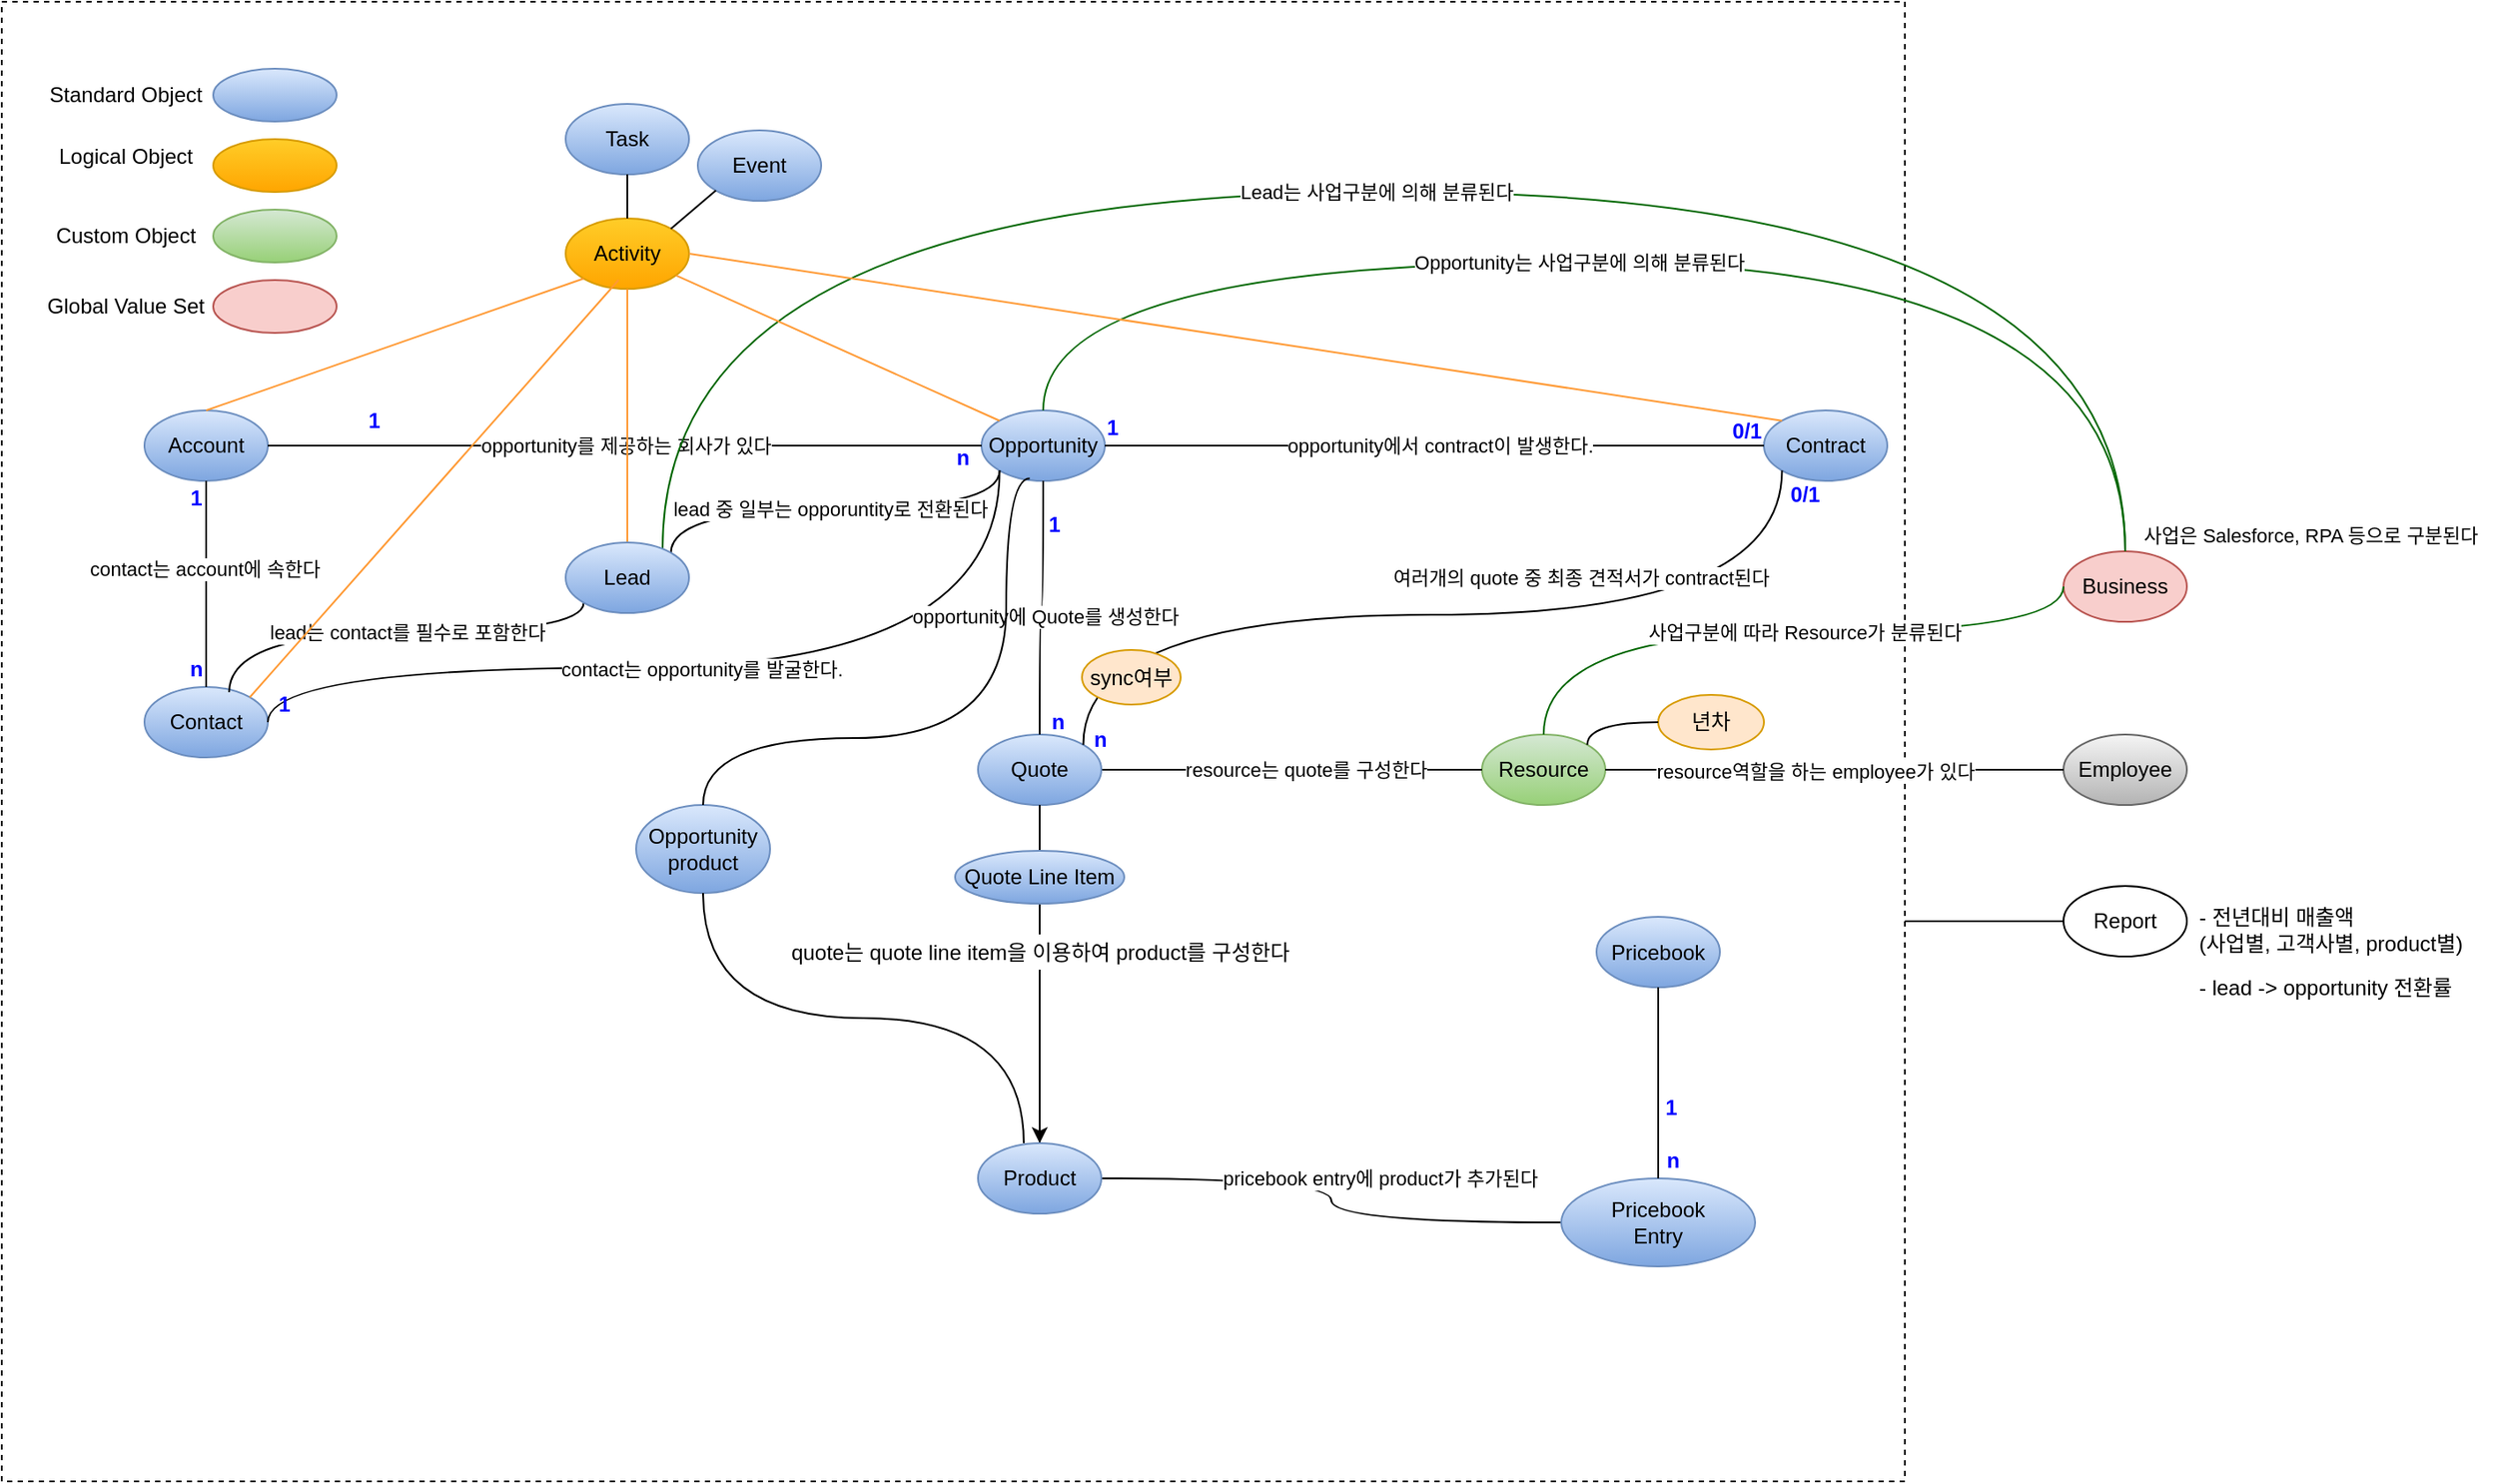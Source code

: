 <mxfile version="16.4.11" type="github" pages="2">
  <diagram name="개념설계_v.0.2" id="VIyfZrgjUmjOnROjC0iL">
    <mxGraphModel dx="2366" dy="1460" grid="1" gridSize="10" guides="1" tooltips="1" connect="1" arrows="1" fold="1" page="1" pageScale="1" pageWidth="1169" pageHeight="827" math="0" shadow="0">
      <root>
        <mxCell id="7ZfzM7J3tI2GsUzfOU1N-0" />
        <mxCell id="7ZfzM7J3tI2GsUzfOU1N-1" parent="7ZfzM7J3tI2GsUzfOU1N-0" />
        <mxCell id="7ZfzM7J3tI2GsUzfOU1N-2" value="" style="rounded=0;whiteSpace=wrap;html=1;fillColor=none;dashed=1;strokeWidth=1;" parent="7ZfzM7J3tI2GsUzfOU1N-1" vertex="1">
          <mxGeometry x="-1140" y="-88" width="1080" height="840" as="geometry" />
        </mxCell>
        <mxCell id="7ZfzM7J3tI2GsUzfOU1N-3" value="Account" style="ellipse;whiteSpace=wrap;html=1;fillColor=#dae8fc;gradientColor=#7ea6e0;strokeColor=#6c8ebf;" parent="7ZfzM7J3tI2GsUzfOU1N-1" vertex="1">
          <mxGeometry x="-1059" y="144" width="70" height="40" as="geometry" />
        </mxCell>
        <mxCell id="7ZfzM7J3tI2GsUzfOU1N-4" value="Contact" style="ellipse;whiteSpace=wrap;html=1;fillColor=#dae8fc;gradientColor=#7ea6e0;strokeColor=#6c8ebf;" parent="7ZfzM7J3tI2GsUzfOU1N-1" vertex="1">
          <mxGeometry x="-1059" y="301" width="70" height="40" as="geometry" />
        </mxCell>
        <mxCell id="7ZfzM7J3tI2GsUzfOU1N-5" value="Opportunity" style="ellipse;whiteSpace=wrap;html=1;fillColor=#dae8fc;gradientColor=#7ea6e0;strokeColor=#6c8ebf;" parent="7ZfzM7J3tI2GsUzfOU1N-1" vertex="1">
          <mxGeometry x="-584" y="144" width="70" height="40" as="geometry" />
        </mxCell>
        <mxCell id="7ZfzM7J3tI2GsUzfOU1N-6" value="Contract" style="ellipse;whiteSpace=wrap;html=1;fillColor=#dae8fc;gradientColor=#7ea6e0;strokeColor=#6c8ebf;" parent="7ZfzM7J3tI2GsUzfOU1N-1" vertex="1">
          <mxGeometry x="-140" y="144" width="70" height="40" as="geometry" />
        </mxCell>
        <mxCell id="7ZfzM7J3tI2GsUzfOU1N-7" value="Resource" style="ellipse;whiteSpace=wrap;html=1;fillColor=#d5e8d4;strokeColor=#82b366;gradientColor=#97d077;" parent="7ZfzM7J3tI2GsUzfOU1N-1" vertex="1">
          <mxGeometry x="-300" y="328" width="70" height="40" as="geometry" />
        </mxCell>
        <mxCell id="7ZfzM7J3tI2GsUzfOU1N-8" value="Pricebook" style="ellipse;whiteSpace=wrap;html=1;fillColor=#dae8fc;gradientColor=#7ea6e0;strokeColor=#6c8ebf;" parent="7ZfzM7J3tI2GsUzfOU1N-1" vertex="1">
          <mxGeometry x="-235" y="431.5" width="70" height="40" as="geometry" />
        </mxCell>
        <mxCell id="7ZfzM7J3tI2GsUzfOU1N-10" value="Business" style="ellipse;whiteSpace=wrap;html=1;fillColor=#f8cecc;strokeColor=#b85450;" parent="7ZfzM7J3tI2GsUzfOU1N-1" vertex="1">
          <mxGeometry x="30" y="224" width="70" height="40" as="geometry" />
        </mxCell>
        <mxCell id="7ZfzM7J3tI2GsUzfOU1N-12" value="Employee" style="ellipse;whiteSpace=wrap;html=1;fillColor=#f5f5f5;strokeColor=#666666;gradientColor=#b3b3b3;" parent="7ZfzM7J3tI2GsUzfOU1N-1" vertex="1">
          <mxGeometry x="30" y="328" width="70" height="40" as="geometry" />
        </mxCell>
        <mxCell id="7ZfzM7J3tI2GsUzfOU1N-13" style="edgeStyle=orthogonalEdgeStyle;orthogonalLoop=1;jettySize=auto;html=1;entryX=0.5;entryY=1;entryDx=0;entryDy=0;strokeColor=default;curved=1;endArrow=none;endFill=0;exitX=0.5;exitY=0;exitDx=0;exitDy=0;startArrow=none;" parent="7ZfzM7J3tI2GsUzfOU1N-1" source="7ZfzM7J3tI2GsUzfOU1N-4" target="7ZfzM7J3tI2GsUzfOU1N-3" edge="1">
          <mxGeometry relative="1" as="geometry">
            <mxPoint x="-1024" y="264" as="sourcePoint" />
            <mxPoint x="-774" y="274" as="targetPoint" />
          </mxGeometry>
        </mxCell>
        <mxCell id="7ZfzM7J3tI2GsUzfOU1N-14" value="contact는 account에 속한다" style="edgeLabel;html=1;align=center;verticalAlign=middle;resizable=0;points=[];" parent="7ZfzM7J3tI2GsUzfOU1N-13" vertex="1" connectable="0">
          <mxGeometry x="0.153" y="1" relative="1" as="geometry">
            <mxPoint as="offset" />
          </mxGeometry>
        </mxCell>
        <mxCell id="7ZfzM7J3tI2GsUzfOU1N-15" style="edgeStyle=orthogonalEdgeStyle;orthogonalLoop=1;jettySize=auto;html=1;entryX=1;entryY=0.5;entryDx=0;entryDy=0;strokeColor=default;curved=1;endArrow=none;endFill=0;exitX=0;exitY=0.5;exitDx=0;exitDy=0;" parent="7ZfzM7J3tI2GsUzfOU1N-1" source="7ZfzM7J3tI2GsUzfOU1N-6" target="7ZfzM7J3tI2GsUzfOU1N-5" edge="1">
          <mxGeometry relative="1" as="geometry">
            <mxPoint x="-404" y="354" as="sourcePoint" />
            <mxPoint x="-334" y="274" as="targetPoint" />
          </mxGeometry>
        </mxCell>
        <mxCell id="7ZfzM7J3tI2GsUzfOU1N-16" value="opportunity에서 contract이 발생한다." style="edgeLabel;html=1;align=center;verticalAlign=middle;resizable=0;points=[];" parent="7ZfzM7J3tI2GsUzfOU1N-15" vertex="1" connectable="0">
          <mxGeometry x="-0.127" y="1" relative="1" as="geometry">
            <mxPoint x="-21" y="-1" as="offset" />
          </mxGeometry>
        </mxCell>
        <mxCell id="7ZfzM7J3tI2GsUzfOU1N-17" style="edgeStyle=orthogonalEdgeStyle;orthogonalLoop=1;jettySize=auto;html=1;entryX=1;entryY=0.5;entryDx=0;entryDy=0;strokeColor=default;curved=1;endArrow=none;endFill=0;exitX=0;exitY=0.5;exitDx=0;exitDy=0;" parent="7ZfzM7J3tI2GsUzfOU1N-1" source="7ZfzM7J3tI2GsUzfOU1N-78" target="7ZfzM7J3tI2GsUzfOU1N-29" edge="1">
          <mxGeometry relative="1" as="geometry">
            <mxPoint x="-506.251" y="649.858" as="sourcePoint" />
            <mxPoint x="-376" y="554" as="targetPoint" />
          </mxGeometry>
        </mxCell>
        <mxCell id="7ZfzM7J3tI2GsUzfOU1N-18" value="pricebook entry에 product가 추가된다" style="edgeLabel;html=1;align=center;verticalAlign=middle;resizable=0;points=[];" parent="7ZfzM7J3tI2GsUzfOU1N-17" vertex="1" connectable="0">
          <mxGeometry x="0.116" y="6" relative="1" as="geometry">
            <mxPoint x="31" y="-6" as="offset" />
          </mxGeometry>
        </mxCell>
        <mxCell id="7ZfzM7J3tI2GsUzfOU1N-21" style="edgeStyle=orthogonalEdgeStyle;orthogonalLoop=1;jettySize=auto;html=1;strokeColor=default;curved=1;endArrow=none;endFill=0;entryX=0;entryY=0.5;entryDx=0;entryDy=0;" parent="7ZfzM7J3tI2GsUzfOU1N-1" target="7ZfzM7J3tI2GsUzfOU1N-12" edge="1">
          <mxGeometry relative="1" as="geometry">
            <mxPoint x="-230" y="348" as="sourcePoint" />
            <mxPoint x="-130" y="308" as="targetPoint" />
          </mxGeometry>
        </mxCell>
        <mxCell id="7ZfzM7J3tI2GsUzfOU1N-22" value="resource역할을 하는 employee가 있다" style="edgeLabel;html=1;align=center;verticalAlign=middle;resizable=0;points=[];" parent="7ZfzM7J3tI2GsUzfOU1N-21" vertex="1" connectable="0">
          <mxGeometry x="-0.138" y="-6" relative="1" as="geometry">
            <mxPoint x="6" y="-6" as="offset" />
          </mxGeometry>
        </mxCell>
        <mxCell id="7ZfzM7J3tI2GsUzfOU1N-23" value="opportunity를 제공하는 회사가 있다" style="edgeStyle=orthogonalEdgeStyle;orthogonalLoop=1;jettySize=auto;html=1;entryX=0;entryY=0.5;entryDx=0;entryDy=0;strokeColor=default;curved=1;endArrow=none;endFill=0;exitX=1;exitY=0.5;exitDx=0;exitDy=0;" parent="7ZfzM7J3tI2GsUzfOU1N-1" source="7ZfzM7J3tI2GsUzfOU1N-3" target="7ZfzM7J3tI2GsUzfOU1N-5" edge="1">
          <mxGeometry relative="1" as="geometry">
            <mxPoint x="-669" y="254" as="sourcePoint" />
            <mxPoint x="-789" y="264" as="targetPoint" />
          </mxGeometry>
        </mxCell>
        <mxCell id="7ZfzM7J3tI2GsUzfOU1N-24" style="edgeStyle=orthogonalEdgeStyle;orthogonalLoop=1;jettySize=auto;html=1;strokeColor=default;curved=1;endArrow=none;endFill=0;exitX=1;exitY=0.5;exitDx=0;exitDy=0;entryX=0;entryY=1;entryDx=0;entryDy=0;" parent="7ZfzM7J3tI2GsUzfOU1N-1" source="7ZfzM7J3tI2GsUzfOU1N-4" target="7ZfzM7J3tI2GsUzfOU1N-5" edge="1">
          <mxGeometry relative="1" as="geometry">
            <mxPoint x="-949" y="314" as="sourcePoint" />
            <mxPoint x="-800" y="254" as="targetPoint" />
            <Array as="points">
              <mxPoint x="-989" y="290" />
              <mxPoint x="-573" y="290" />
            </Array>
          </mxGeometry>
        </mxCell>
        <mxCell id="7ZfzM7J3tI2GsUzfOU1N-25" value="contact는 opportunity를 발굴한다." style="edgeLabel;html=1;align=center;verticalAlign=middle;resizable=0;points=[];" parent="7ZfzM7J3tI2GsUzfOU1N-24" vertex="1" connectable="0">
          <mxGeometry x="-0.108" y="-24" relative="1" as="geometry">
            <mxPoint x="28" y="-23" as="offset" />
          </mxGeometry>
        </mxCell>
        <mxCell id="7ZfzM7J3tI2GsUzfOU1N-26" style="edgeStyle=orthogonalEdgeStyle;orthogonalLoop=1;jettySize=auto;html=1;entryX=0;entryY=0.5;entryDx=0;entryDy=0;strokeColor=default;curved=1;endArrow=none;endFill=0;exitX=1;exitY=0.5;exitDx=0;exitDy=0;" parent="7ZfzM7J3tI2GsUzfOU1N-1" source="7ZfzM7J3tI2GsUzfOU1N-28" target="7ZfzM7J3tI2GsUzfOU1N-7" edge="1">
          <mxGeometry relative="1" as="geometry">
            <mxPoint x="-630" y="513" as="sourcePoint" />
            <mxPoint x="-744.251" y="442.142" as="targetPoint" />
          </mxGeometry>
        </mxCell>
        <mxCell id="7ZfzM7J3tI2GsUzfOU1N-27" value="resource는 quote를 구성한다" style="edgeLabel;html=1;align=center;verticalAlign=middle;resizable=0;points=[];" parent="7ZfzM7J3tI2GsUzfOU1N-26" vertex="1" connectable="0">
          <mxGeometry x="-0.085" y="4" relative="1" as="geometry">
            <mxPoint x="17" y="4" as="offset" />
          </mxGeometry>
        </mxCell>
        <mxCell id="7ZfzM7J3tI2GsUzfOU1N-28" value="Quote" style="ellipse;whiteSpace=wrap;html=1;fillColor=#dae8fc;gradientColor=#7ea6e0;strokeColor=#6c8ebf;" parent="7ZfzM7J3tI2GsUzfOU1N-1" vertex="1">
          <mxGeometry x="-586" y="328" width="70" height="40" as="geometry" />
        </mxCell>
        <mxCell id="E_pu-ZzP1Rj0ZHk3o1VD-2" style="edgeStyle=orthogonalEdgeStyle;rounded=0;orthogonalLoop=1;jettySize=auto;html=1;" parent="7ZfzM7J3tI2GsUzfOU1N-1" source="7ZfzM7J3tI2GsUzfOU1N-29" edge="1">
          <mxGeometry relative="1" as="geometry">
            <mxPoint x="-551" y="560" as="targetPoint" />
          </mxGeometry>
        </mxCell>
        <mxCell id="7ZfzM7J3tI2GsUzfOU1N-29" value="Product" style="ellipse;whiteSpace=wrap;html=1;fillColor=#dae8fc;gradientColor=#7ea6e0;strokeColor=#6c8ebf;" parent="7ZfzM7J3tI2GsUzfOU1N-1" vertex="1">
          <mxGeometry x="-586" y="560" width="70" height="40" as="geometry" />
        </mxCell>
        <mxCell id="7ZfzM7J3tI2GsUzfOU1N-33" value="" style="edgeStyle=orthogonalEdgeStyle;orthogonalLoop=1;jettySize=auto;html=1;strokeColor=default;curved=1;endArrow=none;endFill=0;exitX=1;exitY=0;exitDx=0;exitDy=0;entryX=0;entryY=1;entryDx=0;entryDy=0;" parent="7ZfzM7J3tI2GsUzfOU1N-1" source="7ZfzM7J3tI2GsUzfOU1N-28" target="7ZfzM7J3tI2GsUzfOU1N-6" edge="1">
          <mxGeometry relative="1" as="geometry">
            <mxPoint x="-430.0" y="320" as="sourcePoint" />
            <mxPoint x="-214" y="204" as="targetPoint" />
            <Array as="points">
              <mxPoint x="-526" y="260" />
              <mxPoint x="-130" y="260" />
            </Array>
          </mxGeometry>
        </mxCell>
        <mxCell id="7ZfzM7J3tI2GsUzfOU1N-34" value="여러개의 quote 중 최종 견적서가 contract된다" style="edgeLabel;html=1;align=center;verticalAlign=middle;resizable=0;points=[];" parent="7ZfzM7J3tI2GsUzfOU1N-33" vertex="1" connectable="0">
          <mxGeometry x="-0.173" y="4" relative="1" as="geometry">
            <mxPoint x="127" y="-17" as="offset" />
          </mxGeometry>
        </mxCell>
        <mxCell id="7ZfzM7J3tI2GsUzfOU1N-36" value="lead 중 일부는 opporuntity로 전환된다" style="edgeStyle=orthogonalEdgeStyle;orthogonalLoop=1;jettySize=auto;html=1;entryX=0;entryY=1;entryDx=0;entryDy=0;strokeColor=default;curved=1;endArrow=none;endFill=0;exitX=1;exitY=0;exitDx=0;exitDy=0;" parent="7ZfzM7J3tI2GsUzfOU1N-1" source="7ZfzM7J3tI2GsUzfOU1N-35" target="7ZfzM7J3tI2GsUzfOU1N-5" edge="1">
          <mxGeometry x="-0.013" relative="1" as="geometry">
            <mxPoint x="-730" y="230" as="sourcePoint" />
            <mxPoint x="-262" y="280" as="targetPoint" />
            <Array as="points">
              <mxPoint x="-760" y="200" />
              <mxPoint x="-574" y="200" />
            </Array>
            <mxPoint as="offset" />
          </mxGeometry>
        </mxCell>
        <mxCell id="7ZfzM7J3tI2GsUzfOU1N-37" value="lead는 contact를 필수로 포함한다" style="edgeStyle=orthogonalEdgeStyle;orthogonalLoop=1;jettySize=auto;html=1;entryX=0.686;entryY=0.075;entryDx=0;entryDy=0;strokeColor=default;curved=1;endArrow=none;endFill=0;startArrow=none;entryPerimeter=0;exitX=0;exitY=1;exitDx=0;exitDy=0;" parent="7ZfzM7J3tI2GsUzfOU1N-1" source="7ZfzM7J3tI2GsUzfOU1N-35" target="7ZfzM7J3tI2GsUzfOU1N-4" edge="1">
          <mxGeometry x="-0.071" relative="1" as="geometry">
            <mxPoint x="-934" y="290.93" as="sourcePoint" />
            <mxPoint x="-779.749" y="249.072" as="targetPoint" />
            <Array as="points">
              <mxPoint x="-810" y="270" />
              <mxPoint x="-1011" y="270" />
            </Array>
            <mxPoint as="offset" />
          </mxGeometry>
        </mxCell>
        <mxCell id="7ZfzM7J3tI2GsUzfOU1N-38" value="" style="edgeStyle=orthogonalEdgeStyle;orthogonalLoop=1;jettySize=auto;html=1;strokeColor=default;curved=1;endArrow=none;endFill=0;exitX=0.5;exitY=1;exitDx=0;exitDy=0;" parent="7ZfzM7J3tI2GsUzfOU1N-1" source="7ZfzM7J3tI2GsUzfOU1N-5" target="7ZfzM7J3tI2GsUzfOU1N-28" edge="1">
          <mxGeometry relative="1" as="geometry">
            <mxPoint x="-551" y="194" as="sourcePoint" />
            <mxPoint x="-551" y="224" as="targetPoint" />
            <Array as="points" />
          </mxGeometry>
        </mxCell>
        <mxCell id="7ZfzM7J3tI2GsUzfOU1N-39" value="opportunity에 Quote를 생성한다" style="edgeLabel;html=1;align=center;verticalAlign=middle;resizable=0;points=[];" parent="7ZfzM7J3tI2GsUzfOU1N-38" vertex="1" connectable="0">
          <mxGeometry x="-0.177" relative="1" as="geometry">
            <mxPoint x="1" y="17" as="offset" />
          </mxGeometry>
        </mxCell>
        <mxCell id="7ZfzM7J3tI2GsUzfOU1N-40" value="Report" style="ellipse;whiteSpace=wrap;html=1;" parent="7ZfzM7J3tI2GsUzfOU1N-1" vertex="1">
          <mxGeometry x="30" y="414" width="70" height="40" as="geometry" />
        </mxCell>
        <mxCell id="7ZfzM7J3tI2GsUzfOU1N-41" value="" style="edgeStyle=orthogonalEdgeStyle;orthogonalLoop=1;jettySize=auto;html=1;strokeColor=default;curved=1;endArrow=none;endFill=0;entryX=0;entryY=0.5;entryDx=0;entryDy=0;" parent="7ZfzM7J3tI2GsUzfOU1N-1" target="7ZfzM7J3tI2GsUzfOU1N-40" edge="1">
          <mxGeometry relative="1" as="geometry">
            <mxPoint x="-60" y="434" as="sourcePoint" />
            <mxPoint x="70" y="449.998" as="targetPoint" />
            <Array as="points">
              <mxPoint x="-40" y="434" />
              <mxPoint x="-40" y="434" />
            </Array>
          </mxGeometry>
        </mxCell>
        <mxCell id="7ZfzM7J3tI2GsUzfOU1N-42" value="- 전년대비 매출액&lt;br&gt;(사업별, 고객사별, product별)" style="text;html=1;align=left;verticalAlign=middle;resizable=0;points=[];autosize=1;strokeColor=none;fillColor=none;" parent="7ZfzM7J3tI2GsUzfOU1N-1" vertex="1">
          <mxGeometry x="105" y="424" width="170" height="30" as="geometry" />
        </mxCell>
        <mxCell id="7ZfzM7J3tI2GsUzfOU1N-43" value="- lead -&amp;gt; opportunity 전환률" style="text;html=1;align=left;verticalAlign=middle;resizable=0;points=[];autosize=1;strokeColor=none;fillColor=none;" parent="7ZfzM7J3tI2GsUzfOU1N-1" vertex="1">
          <mxGeometry x="105" y="461.5" width="160" height="20" as="geometry" />
        </mxCell>
        <mxCell id="7ZfzM7J3tI2GsUzfOU1N-46" value="1" style="text;html=1;align=center;verticalAlign=middle;resizable=0;points=[];autosize=1;strokeColor=none;fillColor=none;fontStyle=1;fontColor=#0000FF;" parent="7ZfzM7J3tI2GsUzfOU1N-1" vertex="1">
          <mxGeometry x="-520" y="144" width="20" height="20" as="geometry" />
        </mxCell>
        <mxCell id="7ZfzM7J3tI2GsUzfOU1N-47" value="0/1" style="text;html=1;align=center;verticalAlign=middle;resizable=0;points=[];autosize=1;strokeColor=none;fillColor=none;fontStyle=1;fontColor=#0000FF;" parent="7ZfzM7J3tI2GsUzfOU1N-1" vertex="1">
          <mxGeometry x="-165" y="146" width="30" height="20" as="geometry" />
        </mxCell>
        <mxCell id="7ZfzM7J3tI2GsUzfOU1N-48" value="n" style="text;html=1;align=center;verticalAlign=middle;resizable=0;points=[];autosize=1;strokeColor=none;fillColor=none;fontStyle=1;fontColor=#0000FF;" parent="7ZfzM7J3tI2GsUzfOU1N-1" vertex="1">
          <mxGeometry x="-551" y="311" width="20" height="20" as="geometry" />
        </mxCell>
        <mxCell id="7ZfzM7J3tI2GsUzfOU1N-49" value="1" style="text;html=1;align=center;verticalAlign=middle;resizable=0;points=[];autosize=1;strokeColor=none;fillColor=none;fontStyle=1;fontColor=#0000FF;" parent="7ZfzM7J3tI2GsUzfOU1N-1" vertex="1">
          <mxGeometry x="-553" y="199" width="20" height="20" as="geometry" />
        </mxCell>
        <mxCell id="7ZfzM7J3tI2GsUzfOU1N-50" style="edgeStyle=orthogonalEdgeStyle;orthogonalLoop=1;jettySize=auto;html=1;strokeColor=default;curved=1;endArrow=none;endFill=0;startArrow=none;" parent="7ZfzM7J3tI2GsUzfOU1N-1" source="7ZfzM7J3tI2GsUzfOU1N-51" edge="1">
          <mxGeometry relative="1" as="geometry">
            <mxPoint x="-549" y="371" as="sourcePoint" />
            <mxPoint x="-551" y="550" as="targetPoint" />
            <Array as="points" />
          </mxGeometry>
        </mxCell>
        <mxCell id="7ZfzM7J3tI2GsUzfOU1N-51" value="&lt;font color=&quot;#000000&quot;&gt;quote는 quote line item을 이용하여 product를 구성한다&lt;/font&gt;" style="text;html=1;align=center;verticalAlign=middle;resizable=0;points=[];autosize=1;strokeColor=none;fillColor=none;fontStyle=0;fontColor=#0000FF;" parent="7ZfzM7J3tI2GsUzfOU1N-1" vertex="1">
          <mxGeometry x="-706" y="441.5" width="310" height="20" as="geometry" />
        </mxCell>
        <mxCell id="7ZfzM7J3tI2GsUzfOU1N-52" value="" style="edgeStyle=orthogonalEdgeStyle;orthogonalLoop=1;jettySize=auto;html=1;strokeColor=default;curved=1;endArrow=none;endFill=0;startArrow=none;" parent="7ZfzM7J3tI2GsUzfOU1N-1" source="7ZfzM7J3tI2GsUzfOU1N-28" target="7ZfzM7J3tI2GsUzfOU1N-51" edge="1">
          <mxGeometry relative="1" as="geometry">
            <mxPoint x="-551" y="368" as="sourcePoint" />
            <mxPoint x="-551" y="550" as="targetPoint" />
            <Array as="points" />
          </mxGeometry>
        </mxCell>
        <mxCell id="7ZfzM7J3tI2GsUzfOU1N-53" value="1" style="text;html=1;align=center;verticalAlign=middle;resizable=0;points=[];autosize=1;strokeColor=none;fillColor=none;fontStyle=1;fontColor=#0000FF;" parent="7ZfzM7J3tI2GsUzfOU1N-1" vertex="1">
          <mxGeometry x="-939" y="140" width="20" height="20" as="geometry" />
        </mxCell>
        <mxCell id="7ZfzM7J3tI2GsUzfOU1N-54" value="n" style="text;html=1;align=center;verticalAlign=middle;resizable=0;points=[];autosize=1;strokeColor=none;fillColor=none;fontStyle=1;fontColor=#0000FF;" parent="7ZfzM7J3tI2GsUzfOU1N-1" vertex="1">
          <mxGeometry x="-605" y="161" width="20" height="20" as="geometry" />
        </mxCell>
        <mxCell id="7ZfzM7J3tI2GsUzfOU1N-55" value="1" style="text;html=1;align=center;verticalAlign=middle;resizable=0;points=[];autosize=1;strokeColor=none;fillColor=none;fontStyle=1;fontColor=#0000FF;" parent="7ZfzM7J3tI2GsUzfOU1N-1" vertex="1">
          <mxGeometry x="-1040" y="184" width="20" height="20" as="geometry" />
        </mxCell>
        <mxCell id="7ZfzM7J3tI2GsUzfOU1N-56" value="1" style="text;html=1;align=center;verticalAlign=middle;resizable=0;points=[];autosize=1;strokeColor=none;fillColor=none;fontStyle=1;fontColor=#0000FF;" parent="7ZfzM7J3tI2GsUzfOU1N-1" vertex="1">
          <mxGeometry x="-990" y="301" width="20" height="20" as="geometry" />
        </mxCell>
        <mxCell id="7ZfzM7J3tI2GsUzfOU1N-57" value="0/1" style="text;html=1;align=center;verticalAlign=middle;resizable=0;points=[];autosize=1;strokeColor=none;fillColor=none;fontStyle=1;fontColor=#0000FF;" parent="7ZfzM7J3tI2GsUzfOU1N-1" vertex="1">
          <mxGeometry x="-820" y="239" width="30" height="20" as="geometry" />
        </mxCell>
        <mxCell id="7ZfzM7J3tI2GsUzfOU1N-58" value="0/1" style="text;html=1;align=center;verticalAlign=middle;resizable=0;points=[];autosize=1;strokeColor=none;fillColor=none;fontStyle=1;fontColor=#0000FF;" parent="7ZfzM7J3tI2GsUzfOU1N-1" vertex="1">
          <mxGeometry x="-132" y="182" width="30" height="20" as="geometry" />
        </mxCell>
        <mxCell id="7ZfzM7J3tI2GsUzfOU1N-59" value="n" style="text;html=1;align=center;verticalAlign=middle;resizable=0;points=[];autosize=1;strokeColor=none;fillColor=none;fontStyle=1;fontColor=#0000FF;" parent="7ZfzM7J3tI2GsUzfOU1N-1" vertex="1">
          <mxGeometry x="-527" y="321" width="20" height="20" as="geometry" />
        </mxCell>
        <mxCell id="7ZfzM7J3tI2GsUzfOU1N-60" value="Quote Line Item" style="ellipse;whiteSpace=wrap;html=1;fillColor=#dae8fc;strokeColor=#6c8ebf;gradientColor=#7ea6e0;" parent="7ZfzM7J3tI2GsUzfOU1N-1" vertex="1">
          <mxGeometry x="-599" y="394" width="96" height="30" as="geometry" />
        </mxCell>
        <mxCell id="7ZfzM7J3tI2GsUzfOU1N-64" value="sync여부" style="ellipse;whiteSpace=wrap;html=1;fillColor=#ffe6cc;strokeColor=#d79b00;" parent="7ZfzM7J3tI2GsUzfOU1N-1" vertex="1">
          <mxGeometry x="-527" y="280" width="56" height="31" as="geometry" />
        </mxCell>
        <mxCell id="7ZfzM7J3tI2GsUzfOU1N-65" value="Opportunity product" style="ellipse;whiteSpace=wrap;html=1;fillColor=#dae8fc;strokeColor=#6c8ebf;gradientColor=#7ea6e0;" parent="7ZfzM7J3tI2GsUzfOU1N-1" vertex="1">
          <mxGeometry x="-780" y="368" width="76" height="50" as="geometry" />
        </mxCell>
        <mxCell id="7ZfzM7J3tI2GsUzfOU1N-66" style="edgeStyle=orthogonalEdgeStyle;orthogonalLoop=1;jettySize=auto;html=1;strokeColor=default;curved=1;endArrow=none;endFill=0;exitX=0.39;exitY=0.967;exitDx=0;exitDy=0;exitPerimeter=0;entryX=0.5;entryY=0;entryDx=0;entryDy=0;" parent="7ZfzM7J3tI2GsUzfOU1N-1" source="7ZfzM7J3tI2GsUzfOU1N-5" target="7ZfzM7J3tI2GsUzfOU1N-65" edge="1">
          <mxGeometry relative="1" as="geometry">
            <mxPoint x="-550" y="165" as="sourcePoint" />
            <mxPoint x="-710" y="393" as="targetPoint" />
            <Array as="points">
              <mxPoint x="-570" y="183" />
              <mxPoint x="-570" y="330" />
              <mxPoint x="-742" y="330" />
            </Array>
          </mxGeometry>
        </mxCell>
        <mxCell id="7ZfzM7J3tI2GsUzfOU1N-68" style="edgeStyle=orthogonalEdgeStyle;orthogonalLoop=1;jettySize=auto;html=1;strokeColor=default;curved=1;endArrow=none;endFill=0;entryX=0.5;entryY=1;entryDx=0;entryDy=0;exitX=0.371;exitY=0;exitDx=0;exitDy=0;exitPerimeter=0;" parent="7ZfzM7J3tI2GsUzfOU1N-1" source="7ZfzM7J3tI2GsUzfOU1N-29" target="7ZfzM7J3tI2GsUzfOU1N-65" edge="1">
          <mxGeometry relative="1" as="geometry">
            <mxPoint x="-541" y="170" as="sourcePoint" />
            <mxPoint x="-480" y="125" as="targetPoint" />
            <Array as="points" />
          </mxGeometry>
        </mxCell>
        <mxCell id="7ZfzM7J3tI2GsUzfOU1N-70" value="년차" style="ellipse;whiteSpace=wrap;html=1;fillColor=#ffe6cc;strokeColor=#d79b00;" parent="7ZfzM7J3tI2GsUzfOU1N-1" vertex="1">
          <mxGeometry x="-200" y="305.5" width="60" height="31" as="geometry" />
        </mxCell>
        <mxCell id="7ZfzM7J3tI2GsUzfOU1N-71" style="edgeStyle=orthogonalEdgeStyle;orthogonalLoop=1;jettySize=auto;html=1;strokeColor=default;curved=1;endArrow=none;endFill=0;entryX=1;entryY=0;entryDx=0;entryDy=0;exitX=0;exitY=0.5;exitDx=0;exitDy=0;" parent="7ZfzM7J3tI2GsUzfOU1N-1" source="7ZfzM7J3tI2GsUzfOU1N-70" target="7ZfzM7J3tI2GsUzfOU1N-7" edge="1">
          <mxGeometry relative="1" as="geometry">
            <mxPoint x="-808.544" y="77.322" as="sourcePoint" />
            <mxPoint x="-255" y="338" as="targetPoint" />
            <Array as="points">
              <mxPoint x="-240" y="321" />
            </Array>
          </mxGeometry>
        </mxCell>
        <mxCell id="7ZfzM7J3tI2GsUzfOU1N-72" value="" style="edgeStyle=orthogonalEdgeStyle;orthogonalLoop=1;jettySize=auto;html=1;strokeColor=#006600;curved=1;endArrow=none;endFill=0;exitX=0.5;exitY=0;exitDx=0;exitDy=0;entryX=0.5;entryY=0;entryDx=0;entryDy=0;" parent="7ZfzM7J3tI2GsUzfOU1N-1" source="7ZfzM7J3tI2GsUzfOU1N-5" target="7ZfzM7J3tI2GsUzfOU1N-10" edge="1">
          <mxGeometry relative="1" as="geometry">
            <mxPoint x="-516.251" y="204.142" as="sourcePoint" />
            <mxPoint x="40" y="244" as="targetPoint" />
            <Array as="points">
              <mxPoint x="-549" y="60" />
              <mxPoint x="65" y="60" />
            </Array>
          </mxGeometry>
        </mxCell>
        <mxCell id="7ZfzM7J3tI2GsUzfOU1N-74" value="" style="edgeStyle=orthogonalEdgeStyle;orthogonalLoop=1;jettySize=auto;html=1;strokeColor=#006600;curved=1;endArrow=none;endFill=0;entryX=0.5;entryY=0;entryDx=0;entryDy=0;" parent="7ZfzM7J3tI2GsUzfOU1N-1" source="7ZfzM7J3tI2GsUzfOU1N-35" target="7ZfzM7J3tI2GsUzfOU1N-10" edge="1">
          <mxGeometry relative="1" as="geometry">
            <mxPoint x="-516.251" y="175.858" as="sourcePoint" />
            <mxPoint x="42" y="247.336" as="targetPoint" />
            <Array as="points">
              <mxPoint x="-765" y="20" />
              <mxPoint x="65" y="20" />
            </Array>
          </mxGeometry>
        </mxCell>
        <mxCell id="7ZfzM7J3tI2GsUzfOU1N-76" style="edgeStyle=orthogonalEdgeStyle;orthogonalLoop=1;jettySize=auto;html=1;strokeColor=#006600;curved=1;endArrow=none;endFill=0;entryX=0;entryY=0.5;entryDx=0;entryDy=0;exitX=0.5;exitY=0;exitDx=0;exitDy=0;" parent="7ZfzM7J3tI2GsUzfOU1N-1" source="7ZfzM7J3tI2GsUzfOU1N-7" target="7ZfzM7J3tI2GsUzfOU1N-10" edge="1">
          <mxGeometry relative="1" as="geometry">
            <mxPoint x="-230" y="348" as="sourcePoint" />
            <mxPoint x="30" y="260" as="targetPoint" />
            <Array as="points">
              <mxPoint x="-265" y="270" />
              <mxPoint x="30" y="270" />
            </Array>
          </mxGeometry>
        </mxCell>
        <mxCell id="7ZfzM7J3tI2GsUzfOU1N-78" value="Pricebook&lt;br&gt;Entry" style="ellipse;whiteSpace=wrap;html=1;fillColor=#dae8fc;gradientColor=#7ea6e0;strokeColor=#6c8ebf;" parent="7ZfzM7J3tI2GsUzfOU1N-1" vertex="1">
          <mxGeometry x="-255" y="580" width="110" height="50" as="geometry" />
        </mxCell>
        <mxCell id="7ZfzM7J3tI2GsUzfOU1N-79" value="" style="endArrow=none;html=1;rounded=0;exitX=0.5;exitY=0;exitDx=0;exitDy=0;entryX=0.5;entryY=1;entryDx=0;entryDy=0;" parent="7ZfzM7J3tI2GsUzfOU1N-1" source="7ZfzM7J3tI2GsUzfOU1N-78" target="7ZfzM7J3tI2GsUzfOU1N-8" edge="1">
          <mxGeometry width="50" height="50" relative="1" as="geometry">
            <mxPoint x="-460" y="400" as="sourcePoint" />
            <mxPoint x="-410" y="350" as="targetPoint" />
          </mxGeometry>
        </mxCell>
        <mxCell id="7ZfzM7J3tI2GsUzfOU1N-80" value="n" style="text;html=1;align=center;verticalAlign=middle;resizable=0;points=[];autosize=1;strokeColor=none;fillColor=none;fontStyle=1;fontColor=#0000FF;" parent="7ZfzM7J3tI2GsUzfOU1N-1" vertex="1">
          <mxGeometry x="-202" y="560" width="20" height="20" as="geometry" />
        </mxCell>
        <mxCell id="7ZfzM7J3tI2GsUzfOU1N-81" value="1" style="text;html=1;align=center;verticalAlign=middle;resizable=0;points=[];autosize=1;strokeColor=none;fillColor=none;fontStyle=1;fontColor=#0000FF;" parent="7ZfzM7J3tI2GsUzfOU1N-1" vertex="1">
          <mxGeometry x="-203" y="530" width="20" height="20" as="geometry" />
        </mxCell>
        <mxCell id="7ZfzM7J3tI2GsUzfOU1N-82" value="Activity" style="ellipse;whiteSpace=wrap;html=1;fillColor=#ffcd28;strokeColor=#d79b00;gradientColor=#ffa500;" parent="7ZfzM7J3tI2GsUzfOU1N-1" vertex="1">
          <mxGeometry x="-820" y="35" width="70" height="40" as="geometry" />
        </mxCell>
        <mxCell id="7ZfzM7J3tI2GsUzfOU1N-83" value="Task" style="ellipse;whiteSpace=wrap;html=1;fillColor=#dae8fc;gradientColor=#7ea6e0;strokeColor=#6c8ebf;" parent="7ZfzM7J3tI2GsUzfOU1N-1" vertex="1">
          <mxGeometry x="-820" y="-30" width="70" height="40" as="geometry" />
        </mxCell>
        <mxCell id="7ZfzM7J3tI2GsUzfOU1N-84" value="" style="endArrow=none;html=1;rounded=0;exitX=0.5;exitY=1;exitDx=0;exitDy=0;entryX=0.5;entryY=0;entryDx=0;entryDy=0;" parent="7ZfzM7J3tI2GsUzfOU1N-1" source="7ZfzM7J3tI2GsUzfOU1N-83" target="7ZfzM7J3tI2GsUzfOU1N-82" edge="1">
          <mxGeometry width="50" height="50" relative="1" as="geometry">
            <mxPoint x="-895.109" y="467.662" as="sourcePoint" />
            <mxPoint x="-825" y="450.34" as="targetPoint" />
          </mxGeometry>
        </mxCell>
        <mxCell id="7ZfzM7J3tI2GsUzfOU1N-85" value="" style="endArrow=none;html=1;rounded=0;exitX=0;exitY=1;exitDx=0;exitDy=0;entryX=0.5;entryY=0;entryDx=0;entryDy=0;strokeColor=#FF9933;" parent="7ZfzM7J3tI2GsUzfOU1N-1" source="7ZfzM7J3tI2GsUzfOU1N-82" target="7ZfzM7J3tI2GsUzfOU1N-3" edge="1">
          <mxGeometry width="50" height="50" relative="1" as="geometry">
            <mxPoint x="-905" y="404" as="sourcePoint" />
            <mxPoint x="-840" y="380" as="targetPoint" />
          </mxGeometry>
        </mxCell>
        <mxCell id="7ZfzM7J3tI2GsUzfOU1N-86" value="" style="endArrow=none;html=1;rounded=0;exitX=0.5;exitY=1;exitDx=0;exitDy=0;entryX=0.5;entryY=0;entryDx=0;entryDy=0;strokeColor=#FF9933;" parent="7ZfzM7J3tI2GsUzfOU1N-1" source="7ZfzM7J3tI2GsUzfOU1N-82" target="7ZfzM7J3tI2GsUzfOU1N-35" edge="1">
          <mxGeometry width="50" height="50" relative="1" as="geometry">
            <mxPoint x="-829.749" y="365.858" as="sourcePoint" />
            <mxPoint x="-936.251" y="201.142" as="targetPoint" />
          </mxGeometry>
        </mxCell>
        <mxCell id="7ZfzM7J3tI2GsUzfOU1N-87" value="" style="endArrow=none;html=1;rounded=0;entryX=0;entryY=0;entryDx=0;entryDy=0;strokeColor=#FF9933;" parent="7ZfzM7J3tI2GsUzfOU1N-1" source="7ZfzM7J3tI2GsUzfOU1N-82" target="7ZfzM7J3tI2GsUzfOU1N-5" edge="1">
          <mxGeometry width="50" height="50" relative="1" as="geometry">
            <mxPoint x="-780" y="366" as="sourcePoint" />
            <mxPoint x="-745.97" y="259" as="targetPoint" />
          </mxGeometry>
        </mxCell>
        <mxCell id="7ZfzM7J3tI2GsUzfOU1N-88" value="Event" style="ellipse;whiteSpace=wrap;html=1;fillColor=#dae8fc;gradientColor=#7ea6e0;strokeColor=#6c8ebf;" parent="7ZfzM7J3tI2GsUzfOU1N-1" vertex="1">
          <mxGeometry x="-745" y="-15" width="70" height="40" as="geometry" />
        </mxCell>
        <mxCell id="7ZfzM7J3tI2GsUzfOU1N-89" value="" style="endArrow=none;html=1;rounded=0;exitX=0;exitY=1;exitDx=0;exitDy=0;entryX=1;entryY=0;entryDx=0;entryDy=0;" parent="7ZfzM7J3tI2GsUzfOU1N-1" source="7ZfzM7J3tI2GsUzfOU1N-88" target="7ZfzM7J3tI2GsUzfOU1N-82" edge="1">
          <mxGeometry width="50" height="50" relative="1" as="geometry">
            <mxPoint x="-930" y="429" as="sourcePoint" />
            <mxPoint x="-865" y="405" as="targetPoint" />
          </mxGeometry>
        </mxCell>
        <mxCell id="7ZfzM7J3tI2GsUzfOU1N-90" value="" style="ellipse;whiteSpace=wrap;html=1;fillColor=#dae8fc;gradientColor=#7ea6e0;strokeColor=#6c8ebf;" parent="7ZfzM7J3tI2GsUzfOU1N-1" vertex="1">
          <mxGeometry x="-1020" y="-50" width="70" height="30" as="geometry" />
        </mxCell>
        <mxCell id="7ZfzM7J3tI2GsUzfOU1N-91" value="" style="ellipse;whiteSpace=wrap;html=1;fillColor=#ffcd28;strokeColor=#d79b00;gradientColor=#ffa500;" parent="7ZfzM7J3tI2GsUzfOU1N-1" vertex="1">
          <mxGeometry x="-1020" y="-10" width="70" height="30" as="geometry" />
        </mxCell>
        <mxCell id="7ZfzM7J3tI2GsUzfOU1N-92" value="" style="ellipse;whiteSpace=wrap;html=1;fillColor=#d5e8d4;strokeColor=#82b366;gradientColor=#97d077;" parent="7ZfzM7J3tI2GsUzfOU1N-1" vertex="1">
          <mxGeometry x="-1020" y="30" width="70" height="30" as="geometry" />
        </mxCell>
        <mxCell id="CSMlqCO8yFOYIuDRoLgN-0" value="n" style="text;html=1;align=center;verticalAlign=middle;resizable=0;points=[];autosize=1;strokeColor=none;fillColor=none;fontStyle=1;fontColor=#0000FF;" parent="7ZfzM7J3tI2GsUzfOU1N-1" vertex="1">
          <mxGeometry x="-1040" y="281" width="20" height="20" as="geometry" />
        </mxCell>
        <mxCell id="7ZfzM7J3tI2GsUzfOU1N-35" value="Lead" style="ellipse;whiteSpace=wrap;html=1;fillColor=#dae8fc;gradientColor=#7ea6e0;strokeColor=#6c8ebf;" parent="7ZfzM7J3tI2GsUzfOU1N-1" vertex="1">
          <mxGeometry x="-820" y="219" width="70" height="40" as="geometry" />
        </mxCell>
        <mxCell id="5x6RZ1_vjly4JWRmdqnv-2" value="사업은 Salesforce, RPA 등으로 구분된다" style="edgeLabel;html=1;align=center;verticalAlign=middle;resizable=0;points=[];" parent="7ZfzM7J3tI2GsUzfOU1N-1" vertex="1" connectable="0">
          <mxGeometry x="170.005" y="215" as="geometry" />
        </mxCell>
        <mxCell id="5x6RZ1_vjly4JWRmdqnv-3" value="Lead는 사업구분에 의해 분류된다" style="edgeLabel;html=1;align=center;verticalAlign=middle;resizable=0;points=[];" parent="7ZfzM7J3tI2GsUzfOU1N-1" vertex="1" connectable="0">
          <mxGeometry x="-359.995" y="20" as="geometry" />
        </mxCell>
        <mxCell id="5x6RZ1_vjly4JWRmdqnv-4" value="Opportunity는 사업구분에 의해 분류된다" style="edgeLabel;html=1;align=center;verticalAlign=middle;resizable=0;points=[];" parent="7ZfzM7J3tI2GsUzfOU1N-1" vertex="1" connectable="0">
          <mxGeometry x="-244.995" y="60" as="geometry" />
        </mxCell>
        <mxCell id="5x6RZ1_vjly4JWRmdqnv-5" value="사업구분에 따라 Resource가 분류된다" style="edgeLabel;html=1;align=center;verticalAlign=middle;resizable=0;points=[];" parent="7ZfzM7J3tI2GsUzfOU1N-1" vertex="1" connectable="0">
          <mxGeometry x="-116.995" y="270" as="geometry" />
        </mxCell>
        <mxCell id="ZLjOuPrUAYPpxEKO5_wr-1" value="" style="endArrow=none;html=1;rounded=0;exitX=1;exitY=0.5;exitDx=0;exitDy=0;entryX=0;entryY=0;entryDx=0;entryDy=0;strokeColor=#FF9933;" parent="7ZfzM7J3tI2GsUzfOU1N-1" source="7ZfzM7J3tI2GsUzfOU1N-82" target="7ZfzM7J3tI2GsUzfOU1N-6" edge="1">
          <mxGeometry width="50" height="50" relative="1" as="geometry">
            <mxPoint x="-676.18" y="55" as="sourcePoint" />
            <mxPoint x="-676.18" y="199" as="targetPoint" />
          </mxGeometry>
        </mxCell>
        <mxCell id="ZLjOuPrUAYPpxEKO5_wr-2" value="" style="endArrow=none;html=1;rounded=0;exitX=0.429;exitY=0.875;exitDx=0;exitDy=0;entryX=1;entryY=0;entryDx=0;entryDy=0;strokeColor=#FF9933;exitPerimeter=0;" parent="7ZfzM7J3tI2GsUzfOU1N-1" source="7ZfzM7J3tI2GsUzfOU1N-82" target="7ZfzM7J3tI2GsUzfOU1N-4" edge="1">
          <mxGeometry width="50" height="50" relative="1" as="geometry">
            <mxPoint x="-799.431" y="79.322" as="sourcePoint" />
            <mxPoint x="-1014" y="154" as="targetPoint" />
          </mxGeometry>
        </mxCell>
        <mxCell id="S58KOYUjf4h6bIHf8OMs-2" value="Standard Object" style="text;html=1;strokeColor=none;fillColor=none;align=center;verticalAlign=middle;whiteSpace=wrap;rounded=0;" parent="7ZfzM7J3tI2GsUzfOU1N-1" vertex="1">
          <mxGeometry x="-1119" y="-50" width="99" height="30" as="geometry" />
        </mxCell>
        <mxCell id="S58KOYUjf4h6bIHf8OMs-3" value="Logical Object" style="text;html=1;strokeColor=none;fillColor=none;align=center;verticalAlign=middle;whiteSpace=wrap;rounded=0;" parent="7ZfzM7J3tI2GsUzfOU1N-1" vertex="1">
          <mxGeometry x="-1119" y="-15" width="99" height="30" as="geometry" />
        </mxCell>
        <mxCell id="S58KOYUjf4h6bIHf8OMs-4" value="Custom Object" style="text;html=1;strokeColor=none;fillColor=none;align=center;verticalAlign=middle;whiteSpace=wrap;rounded=0;" parent="7ZfzM7J3tI2GsUzfOU1N-1" vertex="1">
          <mxGeometry x="-1119" y="30" width="99" height="30" as="geometry" />
        </mxCell>
        <mxCell id="S58KOYUjf4h6bIHf8OMs-6" value="" style="ellipse;whiteSpace=wrap;html=1;fillColor=#f8cecc;strokeColor=#b85450;" parent="7ZfzM7J3tI2GsUzfOU1N-1" vertex="1">
          <mxGeometry x="-1020" y="70" width="70" height="30" as="geometry" />
        </mxCell>
        <mxCell id="S58KOYUjf4h6bIHf8OMs-7" value="Global Value Set" style="text;html=1;strokeColor=none;fillColor=none;align=center;verticalAlign=middle;whiteSpace=wrap;rounded=0;" parent="7ZfzM7J3tI2GsUzfOU1N-1" vertex="1">
          <mxGeometry x="-1119" y="70" width="99" height="30" as="geometry" />
        </mxCell>
      </root>
    </mxGraphModel>
  </diagram>
  <diagram name="개념설계_구체화" id="3HKgvtEn57xMdDwb6oJd">
    <mxGraphModel dx="1197" dy="633" grid="1" gridSize="10" guides="1" tooltips="1" connect="1" arrows="1" fold="1" page="1" pageScale="1" pageWidth="1169" pageHeight="827" math="0" shadow="0">
      <root>
        <mxCell id="cPymDZxZXa_97uj5mHy3-0" />
        <mxCell id="cPymDZxZXa_97uj5mHy3-1" parent="cPymDZxZXa_97uj5mHy3-0" />
        <mxCell id="DvIx69eqgfMTUnQToAV0-74" style="edgeStyle=orthogonalEdgeStyle;rounded=0;orthogonalLoop=1;jettySize=auto;html=1;exitX=0.007;exitY=0.4;exitDx=0;exitDy=0;fillColor=#d5e8d4;strokeColor=#000000;exitPerimeter=0;" parent="cPymDZxZXa_97uj5mHy3-1" source="DvIx69eqgfMTUnQToAV0-84" target="DvIx69eqgfMTUnQToAV0-71" edge="1">
          <mxGeometry relative="1" as="geometry">
            <Array as="points">
              <mxPoint x="790" y="138" />
              <mxPoint x="790" y="590" />
            </Array>
          </mxGeometry>
        </mxCell>
        <mxCell id="DvIx69eqgfMTUnQToAV0-45" value="Contract" style="swimlane;" parent="cPymDZxZXa_97uj5mHy3-1" vertex="1">
          <mxGeometry x="870" y="100" width="290" height="200" as="geometry" />
        </mxCell>
        <mxCell id="DvIx69eqgfMTUnQToAV0-84" value="- Status (draft/ activated/ in approval process...)" style="text;html=1;align=left;verticalAlign=middle;resizable=0;points=[];autosize=1;strokeColor=#d6b656;fillColor=#fff2cc;" parent="DvIx69eqgfMTUnQToAV0-45" vertex="1">
          <mxGeometry x="10" y="30" width="270" height="20" as="geometry" />
        </mxCell>
        <mxCell id="DvIx69eqgfMTUnQToAV0-85" value="- Price Book" style="text;html=1;align=left;verticalAlign=middle;resizable=0;points=[];autosize=1;strokeColor=none;fillColor=none;" parent="DvIx69eqgfMTUnQToAV0-45" vertex="1">
          <mxGeometry x="10" y="60" width="80" height="20" as="geometry" />
        </mxCell>
        <mxCell id="DvIx69eqgfMTUnQToAV0-100" value="- 거래 회차 (최초, 갱신 ~)?" style="text;html=1;align=left;verticalAlign=middle;resizable=0;points=[];autosize=1;strokeColor=none;fillColor=none;" parent="DvIx69eqgfMTUnQToAV0-45" vertex="1">
          <mxGeometry x="10" y="80" width="160" height="20" as="geometry" />
        </mxCell>
        <mxCell id="DvIx69eqgfMTUnQToAV0-46" value="Quote (object)" style="swimlane;" parent="cPymDZxZXa_97uj5mHy3-1" vertex="1">
          <mxGeometry x="540" y="480" width="200" height="200" as="geometry" />
        </mxCell>
        <mxCell id="DvIx69eqgfMTUnQToAV0-67" value="- Year" style="text;html=1;align=left;verticalAlign=middle;resizable=0;points=[];autosize=1;strokeColor=none;fillColor=none;" parent="DvIx69eqgfMTUnQToAV0-46" vertex="1">
          <mxGeometry x="15" y="40" width="50" height="20" as="geometry" />
        </mxCell>
        <mxCell id="DvIx69eqgfMTUnQToAV0-68" value="- 사업부" style="text;html=1;align=left;verticalAlign=middle;resizable=0;points=[];autosize=1;strokeColor=none;fillColor=none;" parent="DvIx69eqgfMTUnQToAV0-46" vertex="1">
          <mxGeometry x="15" y="60" width="60" height="20" as="geometry" />
        </mxCell>
        <mxCell id="DvIx69eqgfMTUnQToAV0-69" value="- Product" style="text;html=1;align=left;verticalAlign=middle;resizable=0;points=[];autosize=1;strokeColor=none;fillColor=none;" parent="DvIx69eqgfMTUnQToAV0-46" vertex="1">
          <mxGeometry x="15" y="80" width="60" height="20" as="geometry" />
        </mxCell>
        <mxCell id="DvIx69eqgfMTUnQToAV0-70" value="- Cotract 성사 여부" style="text;html=1;align=left;verticalAlign=middle;resizable=0;points=[];autosize=1;strokeColor=none;fillColor=none;" parent="DvIx69eqgfMTUnQToAV0-46" vertex="1">
          <mxGeometry x="15" y="100" width="120" height="20" as="geometry" />
        </mxCell>
        <mxCell id="DvIx69eqgfMTUnQToAV0-71" value="- Won" style="text;html=1;align=left;verticalAlign=middle;resizable=0;points=[];autosize=1;strokeColor=#d6b656;fillColor=#fff2cc;fontStyle=1" parent="DvIx69eqgfMTUnQToAV0-46" vertex="1">
          <mxGeometry x="130" y="100" width="50" height="20" as="geometry" />
        </mxCell>
        <mxCell id="DvIx69eqgfMTUnQToAV0-72" value="- Lost" style="text;html=1;align=left;verticalAlign=middle;resizable=0;points=[];autosize=1;strokeColor=none;fillColor=none;" parent="DvIx69eqgfMTUnQToAV0-46" vertex="1">
          <mxGeometry x="130" y="120" width="50" height="20" as="geometry" />
        </mxCell>
        <mxCell id="DvIx69eqgfMTUnQToAV0-47" value="Opportunity" style="swimlane;" parent="cPymDZxZXa_97uj5mHy3-1" vertex="1">
          <mxGeometry x="540" y="110" width="200" height="230" as="geometry" />
        </mxCell>
        <mxCell id="DvIx69eqgfMTUnQToAV0-58" value="- Account" style="text;html=1;align=left;verticalAlign=middle;resizable=0;points=[];autosize=1;strokeColor=none;fillColor=none;" parent="DvIx69eqgfMTUnQToAV0-47" vertex="1">
          <mxGeometry x="10" y="30" width="70" height="20" as="geometry" />
        </mxCell>
        <mxCell id="DvIx69eqgfMTUnQToAV0-59" value="- Contact" style="text;html=1;align=left;verticalAlign=middle;resizable=0;points=[];autosize=1;strokeColor=none;fillColor=none;" parent="DvIx69eqgfMTUnQToAV0-47" vertex="1">
          <mxGeometry x="10" y="50" width="60" height="20" as="geometry" />
        </mxCell>
        <mxCell id="DvIx69eqgfMTUnQToAV0-60" value="- Stage" style="text;html=1;align=left;verticalAlign=middle;resizable=0;points=[];autosize=1;strokeColor=none;fillColor=none;" parent="DvIx69eqgfMTUnQToAV0-47" vertex="1">
          <mxGeometry x="10" y="70" width="50" height="20" as="geometry" />
        </mxCell>
        <mxCell id="DvIx69eqgfMTUnQToAV0-63" value="- quote (작성기)" style="text;html=1;align=left;verticalAlign=middle;resizable=0;points=[];autosize=1;strokeColor=#6c8ebf;fillColor=#dae8fc;fontStyle=1" parent="DvIx69eqgfMTUnQToAV0-47" vertex="1">
          <mxGeometry x="10" y="190" width="100" height="20" as="geometry" />
        </mxCell>
        <mxCell id="DvIx69eqgfMTUnQToAV0-65" value="- 사업부 (RPA, SFDC)" style="text;html=1;align=left;verticalAlign=middle;resizable=0;points=[];autosize=1;strokeColor=none;fillColor=none;" parent="DvIx69eqgfMTUnQToAV0-47" vertex="1">
          <mxGeometry x="10" y="90" width="130" height="20" as="geometry" />
        </mxCell>
        <mxCell id="DvIx69eqgfMTUnQToAV0-66" value="- 제품 카테고리" style="text;html=1;align=left;verticalAlign=middle;resizable=0;points=[];autosize=1;strokeColor=none;fillColor=none;" parent="DvIx69eqgfMTUnQToAV0-47" vertex="1">
          <mxGeometry x="10" y="110" width="100" height="20" as="geometry" />
        </mxCell>
        <mxCell id="DvIx69eqgfMTUnQToAV0-96" style="rounded=0;orthogonalLoop=1;jettySize=auto;html=1;entryX=0.5;entryY=0;entryDx=0;entryDy=0;strokeColor=#000000;shape=link;" parent="cPymDZxZXa_97uj5mHy3-1" source="DvIx69eqgfMTUnQToAV0-48" target="DvIx69eqgfMTUnQToAV0-49" edge="1">
          <mxGeometry relative="1" as="geometry" />
        </mxCell>
        <mxCell id="DvIx69eqgfMTUnQToAV0-98" style="edgeStyle=none;shape=link;rounded=0;orthogonalLoop=1;jettySize=auto;html=1;strokeColor=#000000;" parent="cPymDZxZXa_97uj5mHy3-1" source="DvIx69eqgfMTUnQToAV0-48" edge="1">
          <mxGeometry relative="1" as="geometry">
            <mxPoint x="540" y="210" as="targetPoint" />
          </mxGeometry>
        </mxCell>
        <mxCell id="DvIx69eqgfMTUnQToAV0-48" value="Account" style="swimlane;" parent="cPymDZxZXa_97uj5mHy3-1" vertex="1">
          <mxGeometry x="90" y="110" width="200" height="200" as="geometry" />
        </mxCell>
        <mxCell id="DvIx69eqgfMTUnQToAV0-91" value="- Account별 Price book" style="text;html=1;align=left;verticalAlign=middle;resizable=0;points=[];autosize=1;strokeColor=#d6b656;fillColor=#fff2cc;" parent="DvIx69eqgfMTUnQToAV0-48" vertex="1">
          <mxGeometry x="10" y="170" width="140" height="20" as="geometry" />
        </mxCell>
        <mxCell id="DvIx69eqgfMTUnQToAV0-99" style="edgeStyle=none;shape=link;rounded=0;orthogonalLoop=1;jettySize=auto;html=1;exitX=0.75;exitY=0;exitDx=0;exitDy=0;entryX=0;entryY=0.5;entryDx=0;entryDy=0;strokeColor=#000000;" parent="cPymDZxZXa_97uj5mHy3-1" source="DvIx69eqgfMTUnQToAV0-49" target="DvIx69eqgfMTUnQToAV0-47" edge="1">
          <mxGeometry relative="1" as="geometry" />
        </mxCell>
        <mxCell id="DvIx69eqgfMTUnQToAV0-49" value="Contact" style="swimlane;" parent="cPymDZxZXa_97uj5mHy3-1" vertex="1">
          <mxGeometry x="90" y="414" width="200" height="200" as="geometry" />
        </mxCell>
        <mxCell id="DvIx69eqgfMTUnQToAV0-50" value="Product" style="swimlane;" parent="cPymDZxZXa_97uj5mHy3-1" vertex="1">
          <mxGeometry x="1180" y="660" width="200" height="200" as="geometry" />
        </mxCell>
        <mxCell id="DvIx69eqgfMTUnQToAV0-51" value="Price book" style="swimlane;" parent="cPymDZxZXa_97uj5mHy3-1" vertex="1">
          <mxGeometry x="890" y="480" width="200" height="200" as="geometry" />
        </mxCell>
        <mxCell id="DvIx69eqgfMTUnQToAV0-77" value="- 사업부" style="text;html=1;align=left;verticalAlign=middle;resizable=0;points=[];autosize=1;strokeColor=none;fillColor=none;" parent="DvIx69eqgfMTUnQToAV0-51" vertex="1">
          <mxGeometry x="10" y="40" width="60" height="20" as="geometry" />
        </mxCell>
        <mxCell id="DvIx69eqgfMTUnQToAV0-78" value="- Standard Price book(원가)" style="text;html=1;align=left;verticalAlign=middle;resizable=0;points=[];autosize=1;strokeColor=none;fillColor=none;" parent="DvIx69eqgfMTUnQToAV0-51" vertex="1">
          <mxGeometry x="30" y="60" width="160" height="20" as="geometry" />
        </mxCell>
        <mxCell id="DvIx69eqgfMTUnQToAV0-79" value="- Account별 Price book" style="text;html=1;align=left;verticalAlign=middle;resizable=0;points=[];autosize=1;strokeColor=#d6b656;fillColor=#fff2cc;" parent="DvIx69eqgfMTUnQToAV0-51" vertex="1">
          <mxGeometry x="30" y="80" width="140" height="20" as="geometry" />
        </mxCell>
        <mxCell id="DvIx69eqgfMTUnQToAV0-52" value="Resource" style="swimlane;" parent="cPymDZxZXa_97uj5mHy3-1" vertex="1">
          <mxGeometry x="1180" y="430" width="200" height="200" as="geometry" />
        </mxCell>
        <mxCell id="DvIx69eqgfMTUnQToAV0-64" style="edgeStyle=orthogonalEdgeStyle;rounded=0;orthogonalLoop=1;jettySize=auto;html=1;" parent="cPymDZxZXa_97uj5mHy3-1" source="DvIx69eqgfMTUnQToAV0-63" target="DvIx69eqgfMTUnQToAV0-46" edge="1">
          <mxGeometry relative="1" as="geometry">
            <Array as="points">
              <mxPoint x="580" y="450" />
              <mxPoint x="640" y="450" />
            </Array>
          </mxGeometry>
        </mxCell>
        <mxCell id="DvIx69eqgfMTUnQToAV0-80" style="edgeStyle=orthogonalEdgeStyle;rounded=0;orthogonalLoop=1;jettySize=auto;html=1;entryX=0.014;entryY=0.4;entryDx=0;entryDy=0;entryPerimeter=0;" parent="cPymDZxZXa_97uj5mHy3-1" source="DvIx69eqgfMTUnQToAV0-79" target="DvIx69eqgfMTUnQToAV0-91" edge="1">
          <mxGeometry relative="1" as="geometry">
            <Array as="points">
              <mxPoint x="1110" y="570" />
              <mxPoint x="1110" y="710" />
              <mxPoint x="60" y="710" />
              <mxPoint x="60" y="288" />
            </Array>
          </mxGeometry>
        </mxCell>
        <mxCell id="DvIx69eqgfMTUnQToAV0-81" value="&lt;b&gt;Quote 내용&lt;/b&gt;&lt;br&gt;- 수신 회사명 (Accont)&lt;br&gt;- 참조(contact)&lt;br&gt;- 견적명&lt;br&gt;- 견적번호&lt;br&gt;- 견적유효기간&lt;br&gt;- 결제조건&lt;br&gt;- 납품기간" style="rounded=1;whiteSpace=wrap;html=1;align=left;spacingLeft=16;fillColor=#dae8fc;strokeColor=#6c8ebf;" parent="cPymDZxZXa_97uj5mHy3-1" vertex="1">
          <mxGeometry x="350" y="480" width="150" height="150" as="geometry" />
        </mxCell>
        <mxCell id="DvIx69eqgfMTUnQToAV0-83" style="edgeStyle=orthogonalEdgeStyle;rounded=0;orthogonalLoop=1;jettySize=auto;html=1;entryX=1;entryY=0.5;entryDx=0;entryDy=0;" parent="cPymDZxZXa_97uj5mHy3-1" source="DvIx69eqgfMTUnQToAV0-63" target="DvIx69eqgfMTUnQToAV0-81" edge="1">
          <mxGeometry relative="1" as="geometry" />
        </mxCell>
        <mxCell id="DvIx69eqgfMTUnQToAV0-94" value="" style="endArrow=classic;html=1;rounded=0;strokeColor=#000000;exitX=1.007;exitY=0.65;exitDx=0;exitDy=0;exitPerimeter=0;" parent="cPymDZxZXa_97uj5mHy3-1" source="DvIx69eqgfMTUnQToAV0-91" edge="1">
          <mxGeometry width="50" height="50" relative="1" as="geometry">
            <mxPoint x="310" y="290" as="sourcePoint" />
            <mxPoint x="370" y="590" as="targetPoint" />
            <Array as="points">
              <mxPoint x="310" y="293" />
              <mxPoint x="310" y="430" />
              <mxPoint x="310" y="590" />
            </Array>
          </mxGeometry>
        </mxCell>
        <mxCell id="DvIx69eqgfMTUnQToAV0-101" style="rounded=0;orthogonalLoop=1;jettySize=auto;html=1;strokeColor=#000000;exitX=0.014;exitY=0.55;exitDx=0;exitDy=0;exitPerimeter=0;" parent="cPymDZxZXa_97uj5mHy3-1" source="DvIx69eqgfMTUnQToAV0-79" edge="1">
          <mxGeometry relative="1" as="geometry">
            <mxPoint x="430" y="590" as="targetPoint" />
            <Array as="points">
              <mxPoint x="870" y="571" />
              <mxPoint x="870" y="700" />
              <mxPoint x="470" y="700" />
              <mxPoint x="470" y="590" />
            </Array>
          </mxGeometry>
        </mxCell>
      </root>
    </mxGraphModel>
  </diagram>
</mxfile>
